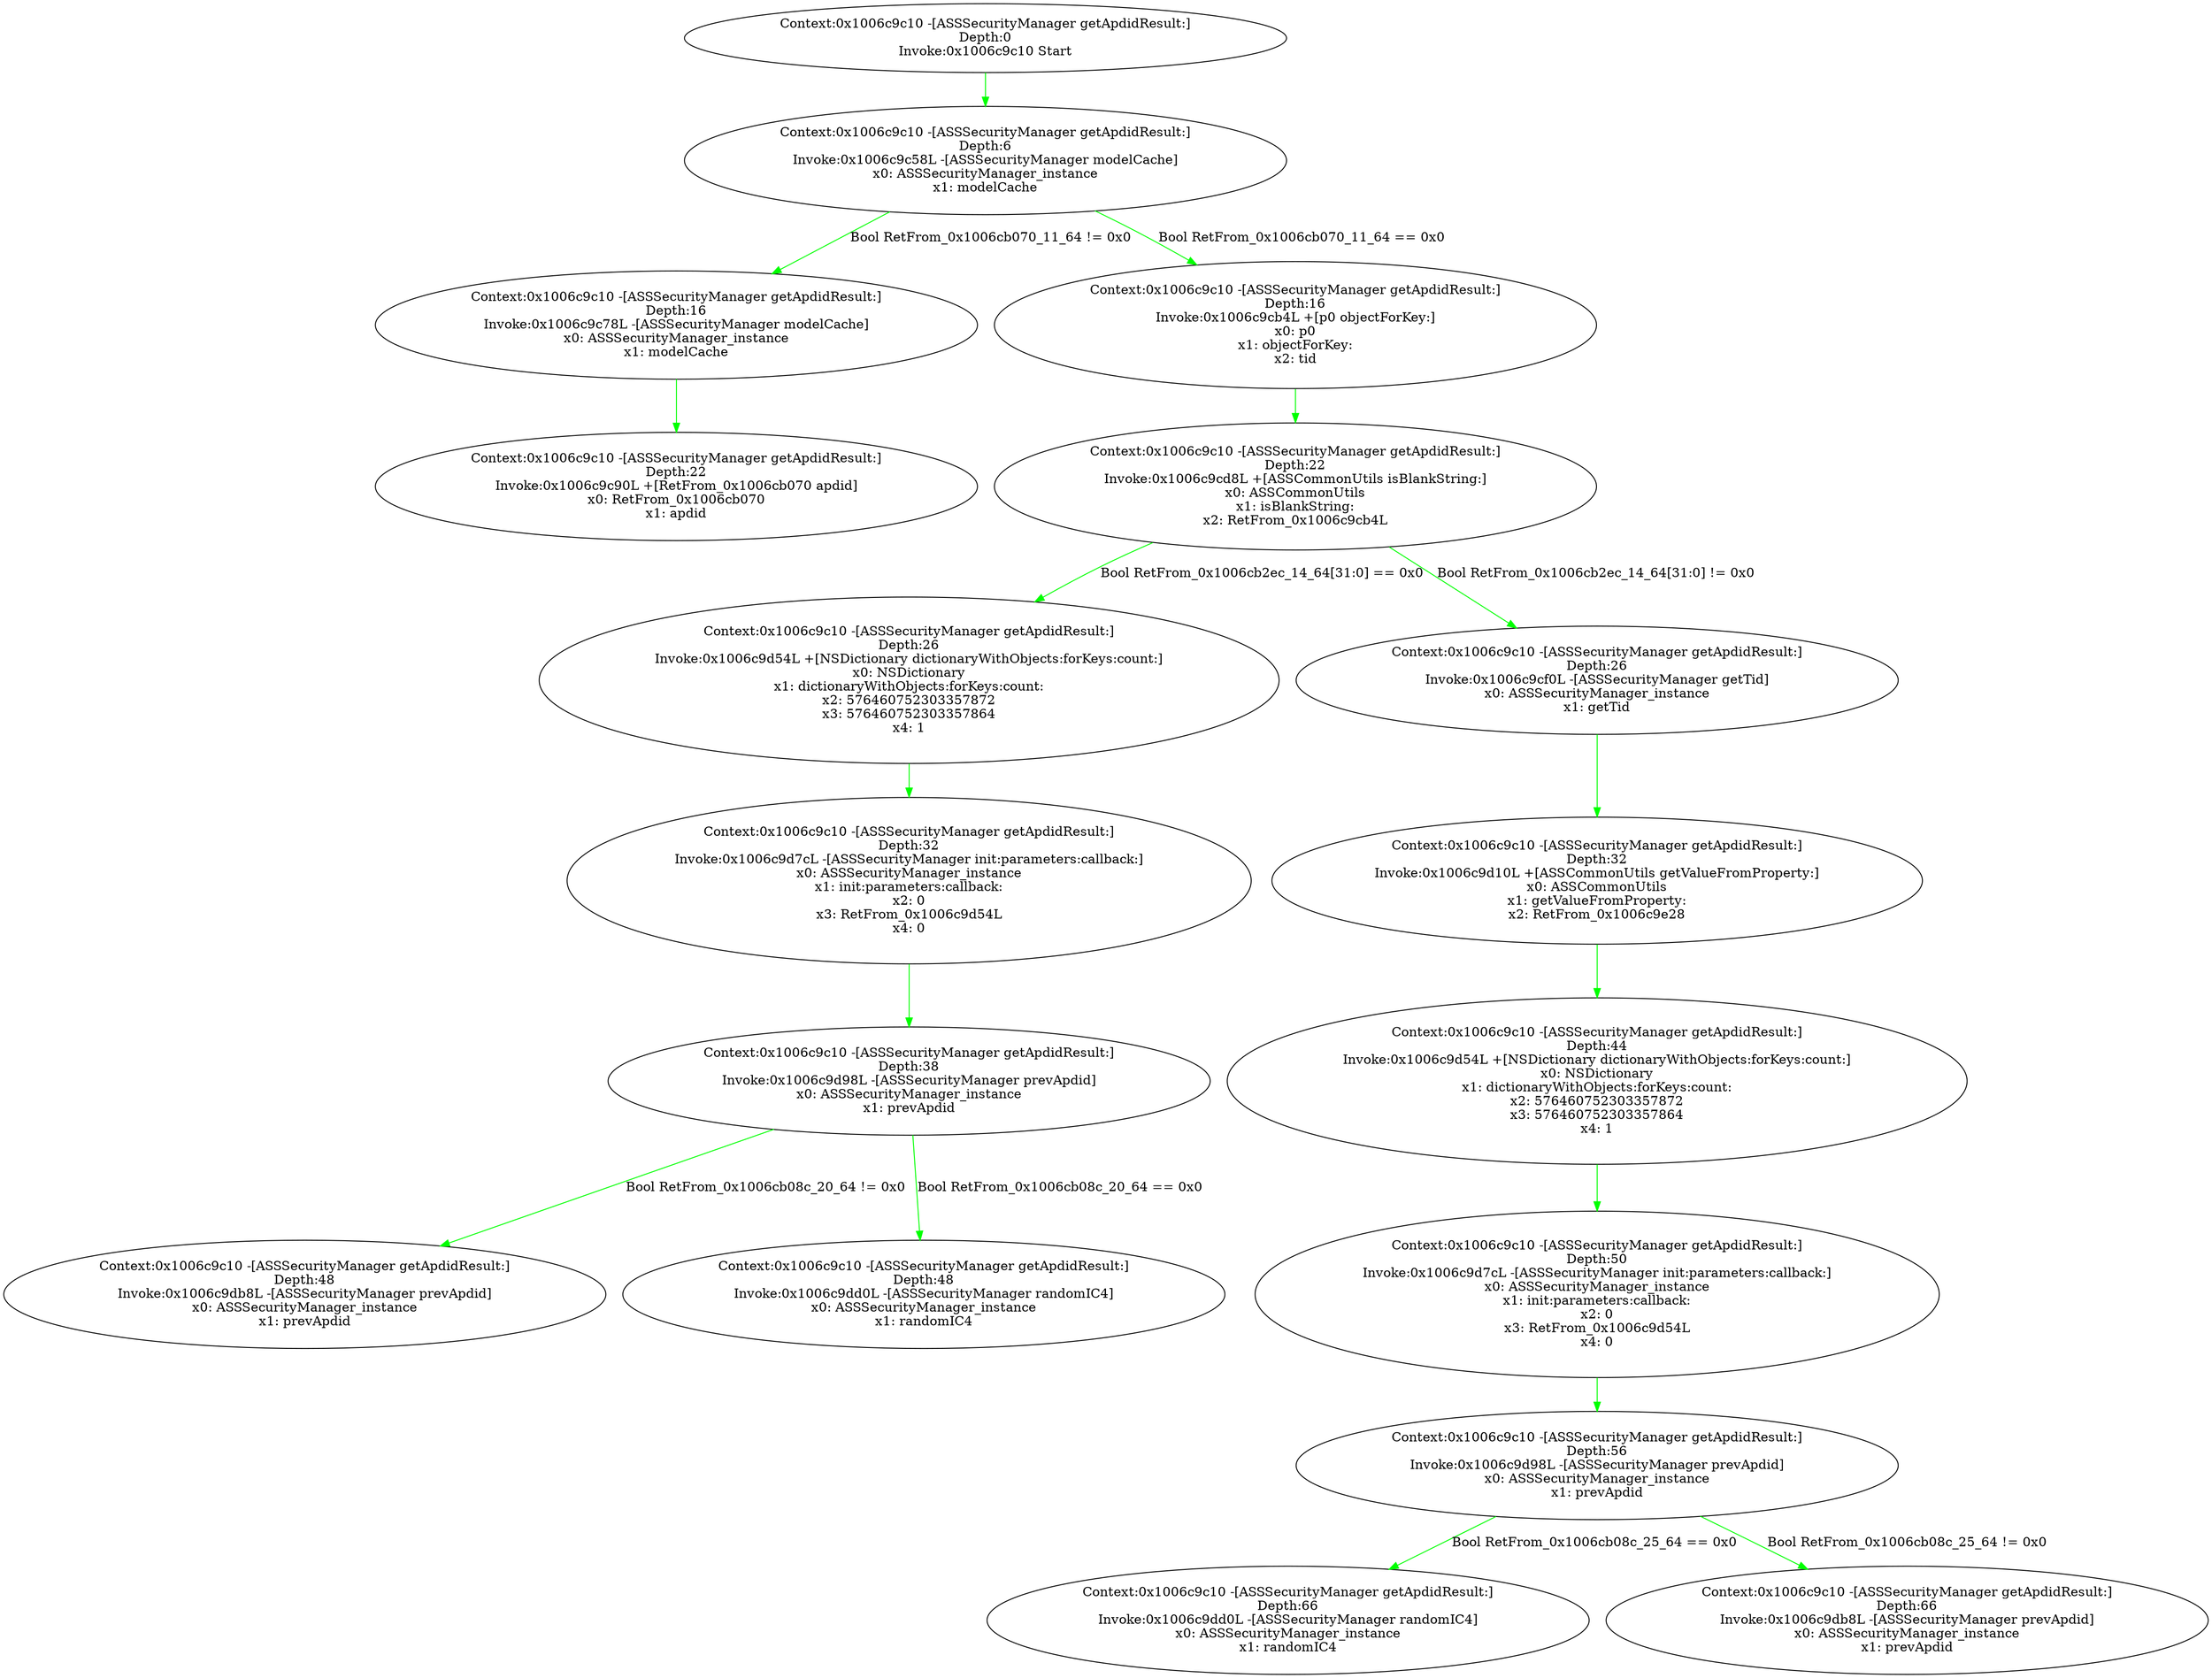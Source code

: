 strict digraph  {
	"Context:0x1006c9c10 -[ASSSecurityManager getApdidResult:]
Depth:48
Invoke:0x1006c9db8L -[ASSSecurityManager prevApdid]
x0: ASSSecurityManager_\
instance
x1: prevApdid
"	 [context=4302085136,
		des="-[ASSSecurityManager prevApdid]"];
	"Context:0x1006c9c10 -[ASSSecurityManager getApdidResult:]
Depth:32
Invoke:0x1006c9d7cL -[ASSSecurityManager init:parameters:callback:]
\
x0: ASSSecurityManager_instance
x1: init:parameters:callback:
x2: 0
x3: RetFrom_0x1006c9d54L
x4: 0
"	 [context=4302085136,
		des="-[ASSSecurityManager init:parameters:callback:]"];
	"Context:0x1006c9c10 -[ASSSecurityManager getApdidResult:]
Depth:38
Invoke:0x1006c9d98L -[ASSSecurityManager prevApdid]
x0: ASSSecurityManager_\
instance
x1: prevApdid
"	 [context=4302085136,
		des="-[ASSSecurityManager prevApdid]"];
	"Context:0x1006c9c10 -[ASSSecurityManager getApdidResult:]
Depth:32
Invoke:0x1006c9d7cL -[ASSSecurityManager init:parameters:callback:]
\
x0: ASSSecurityManager_instance
x1: init:parameters:callback:
x2: 0
x3: RetFrom_0x1006c9d54L
x4: 0
" -> "Context:0x1006c9c10 -[ASSSecurityManager getApdidResult:]
Depth:38
Invoke:0x1006c9d98L -[ASSSecurityManager prevApdid]
x0: ASSSecurityManager_\
instance
x1: prevApdid
"	 [color=green];
	"Context:0x1006c9c10 -[ASSSecurityManager getApdidResult:]
Depth:6
Invoke:0x1006c9c58L -[ASSSecurityManager modelCache]
x0: ASSSecurityManager_\
instance
x1: modelCache
"	 [context=4302085136,
		des="-[ASSSecurityManager modelCache]"];
	"Context:0x1006c9c10 -[ASSSecurityManager getApdidResult:]
Depth:16
Invoke:0x1006c9c78L -[ASSSecurityManager modelCache]
x0: ASSSecurityManager_\
instance
x1: modelCache
"	 [context=4302085136,
		des="-[ASSSecurityManager modelCache]"];
	"Context:0x1006c9c10 -[ASSSecurityManager getApdidResult:]
Depth:6
Invoke:0x1006c9c58L -[ASSSecurityManager modelCache]
x0: ASSSecurityManager_\
instance
x1: modelCache
" -> "Context:0x1006c9c10 -[ASSSecurityManager getApdidResult:]
Depth:16
Invoke:0x1006c9c78L -[ASSSecurityManager modelCache]
x0: ASSSecurityManager_\
instance
x1: modelCache
"	 [color=green,
		label="Bool RetFrom_0x1006cb070_11_64 != 0x0"];
	"Context:0x1006c9c10 -[ASSSecurityManager getApdidResult:]
Depth:16
Invoke:0x1006c9cb4L +[p0 objectForKey:]
x0: p0
x1: objectForKey:
\
x2: tid
"	 [context=4302085136,
		des="+[p0 objectForKey:]"];
	"Context:0x1006c9c10 -[ASSSecurityManager getApdidResult:]
Depth:6
Invoke:0x1006c9c58L -[ASSSecurityManager modelCache]
x0: ASSSecurityManager_\
instance
x1: modelCache
" -> "Context:0x1006c9c10 -[ASSSecurityManager getApdidResult:]
Depth:16
Invoke:0x1006c9cb4L +[p0 objectForKey:]
x0: p0
x1: objectForKey:
\
x2: tid
"	 [color=green,
		label="Bool RetFrom_0x1006cb070_11_64 == 0x0"];
	"Context:0x1006c9c10 -[ASSSecurityManager getApdidResult:]
Depth:48
Invoke:0x1006c9dd0L -[ASSSecurityManager randomIC4]
x0: ASSSecurityManager_\
instance
x1: randomIC4
"	 [context=4302085136,
		des="-[ASSSecurityManager randomIC4]"];
	"Context:0x1006c9c10 -[ASSSecurityManager getApdidResult:]
Depth:26
Invoke:0x1006c9d54L +[NSDictionary dictionaryWithObjects:forKeys:\
count:]
x0: NSDictionary
x1: dictionaryWithObjects:forKeys:count:
x2: 576460752303357872
x3: 576460752303357864
x4: 1
"	 [context=4302085136,
		des="+[NSDictionary dictionaryWithObjects:forKeys:count:]"];
	"Context:0x1006c9c10 -[ASSSecurityManager getApdidResult:]
Depth:26
Invoke:0x1006c9d54L +[NSDictionary dictionaryWithObjects:forKeys:\
count:]
x0: NSDictionary
x1: dictionaryWithObjects:forKeys:count:
x2: 576460752303357872
x3: 576460752303357864
x4: 1
" -> "Context:0x1006c9c10 -[ASSSecurityManager getApdidResult:]
Depth:32
Invoke:0x1006c9d7cL -[ASSSecurityManager init:parameters:callback:]
\
x0: ASSSecurityManager_instance
x1: init:parameters:callback:
x2: 0
x3: RetFrom_0x1006c9d54L
x4: 0
"	 [color=green];
	"Context:0x1006c9c10 -[ASSSecurityManager getApdidResult:]
Depth:22
Invoke:0x1006c9c90L +[RetFrom_0x1006cb070 apdid]
x0: RetFrom_\
0x1006cb070
x1: apdid
"	 [context=4302085136,
		des="+[RetFrom_0x1006cb070 apdid]"];
	"Context:0x1006c9c10 -[ASSSecurityManager getApdidResult:]
Depth:16
Invoke:0x1006c9c78L -[ASSSecurityManager modelCache]
x0: ASSSecurityManager_\
instance
x1: modelCache
" -> "Context:0x1006c9c10 -[ASSSecurityManager getApdidResult:]
Depth:22
Invoke:0x1006c9c90L +[RetFrom_0x1006cb070 apdid]
x0: RetFrom_\
0x1006cb070
x1: apdid
"	 [color=green];
	"Context:0x1006c9c10 -[ASSSecurityManager getApdidResult:]
Depth:50
Invoke:0x1006c9d7cL -[ASSSecurityManager init:parameters:callback:]
\
x0: ASSSecurityManager_instance
x1: init:parameters:callback:
x2: 0
x3: RetFrom_0x1006c9d54L
x4: 0
"	 [context=4302085136,
		des="-[ASSSecurityManager init:parameters:callback:]"];
	"Context:0x1006c9c10 -[ASSSecurityManager getApdidResult:]
Depth:56
Invoke:0x1006c9d98L -[ASSSecurityManager prevApdid]
x0: ASSSecurityManager_\
instance
x1: prevApdid
"	 [context=4302085136,
		des="-[ASSSecurityManager prevApdid]"];
	"Context:0x1006c9c10 -[ASSSecurityManager getApdidResult:]
Depth:50
Invoke:0x1006c9d7cL -[ASSSecurityManager init:parameters:callback:]
\
x0: ASSSecurityManager_instance
x1: init:parameters:callback:
x2: 0
x3: RetFrom_0x1006c9d54L
x4: 0
" -> "Context:0x1006c9c10 -[ASSSecurityManager getApdidResult:]
Depth:56
Invoke:0x1006c9d98L -[ASSSecurityManager prevApdid]
x0: ASSSecurityManager_\
instance
x1: prevApdid
"	 [color=green];
	"Context:0x1006c9c10 -[ASSSecurityManager getApdidResult:]
Depth:66
Invoke:0x1006c9dd0L -[ASSSecurityManager randomIC4]
x0: ASSSecurityManager_\
instance
x1: randomIC4
"	 [context=4302085136,
		des="-[ASSSecurityManager randomIC4]"];
	"Context:0x1006c9c10 -[ASSSecurityManager getApdidResult:]
Depth:56
Invoke:0x1006c9d98L -[ASSSecurityManager prevApdid]
x0: ASSSecurityManager_\
instance
x1: prevApdid
" -> "Context:0x1006c9c10 -[ASSSecurityManager getApdidResult:]
Depth:66
Invoke:0x1006c9dd0L -[ASSSecurityManager randomIC4]
x0: ASSSecurityManager_\
instance
x1: randomIC4
"	 [color=green,
		label="Bool RetFrom_0x1006cb08c_25_64 == 0x0"];
	"Context:0x1006c9c10 -[ASSSecurityManager getApdidResult:]
Depth:66
Invoke:0x1006c9db8L -[ASSSecurityManager prevApdid]
x0: ASSSecurityManager_\
instance
x1: prevApdid
"	 [context=4302085136,
		des="-[ASSSecurityManager prevApdid]"];
	"Context:0x1006c9c10 -[ASSSecurityManager getApdidResult:]
Depth:56
Invoke:0x1006c9d98L -[ASSSecurityManager prevApdid]
x0: ASSSecurityManager_\
instance
x1: prevApdid
" -> "Context:0x1006c9c10 -[ASSSecurityManager getApdidResult:]
Depth:66
Invoke:0x1006c9db8L -[ASSSecurityManager prevApdid]
x0: ASSSecurityManager_\
instance
x1: prevApdid
"	 [color=green,
		label="Bool RetFrom_0x1006cb08c_25_64 != 0x0"];
	"Context:0x1006c9c10 -[ASSSecurityManager getApdidResult:]
Depth:26
Invoke:0x1006c9cf0L -[ASSSecurityManager getTid]
x0: ASSSecurityManager_\
instance
x1: getTid
"	 [context=4302085136,
		des="-[ASSSecurityManager getTid]"];
	"Context:0x1006c9c10 -[ASSSecurityManager getApdidResult:]
Depth:32
Invoke:0x1006c9d10L +[ASSCommonUtils getValueFromProperty:]
x0: \
ASSCommonUtils
x1: getValueFromProperty:
x2: RetFrom_0x1006c9e28
"	 [context=4302085136,
		des="+[ASSCommonUtils getValueFromProperty:]"];
	"Context:0x1006c9c10 -[ASSSecurityManager getApdidResult:]
Depth:26
Invoke:0x1006c9cf0L -[ASSSecurityManager getTid]
x0: ASSSecurityManager_\
instance
x1: getTid
" -> "Context:0x1006c9c10 -[ASSSecurityManager getApdidResult:]
Depth:32
Invoke:0x1006c9d10L +[ASSCommonUtils getValueFromProperty:]
x0: \
ASSCommonUtils
x1: getValueFromProperty:
x2: RetFrom_0x1006c9e28
"	 [color=green];
	"Context:0x1006c9c10 -[ASSSecurityManager getApdidResult:]
Depth:38
Invoke:0x1006c9d98L -[ASSSecurityManager prevApdid]
x0: ASSSecurityManager_\
instance
x1: prevApdid
" -> "Context:0x1006c9c10 -[ASSSecurityManager getApdidResult:]
Depth:48
Invoke:0x1006c9db8L -[ASSSecurityManager prevApdid]
x0: ASSSecurityManager_\
instance
x1: prevApdid
"	 [color=green,
		label="Bool RetFrom_0x1006cb08c_20_64 != 0x0"];
	"Context:0x1006c9c10 -[ASSSecurityManager getApdidResult:]
Depth:38
Invoke:0x1006c9d98L -[ASSSecurityManager prevApdid]
x0: ASSSecurityManager_\
instance
x1: prevApdid
" -> "Context:0x1006c9c10 -[ASSSecurityManager getApdidResult:]
Depth:48
Invoke:0x1006c9dd0L -[ASSSecurityManager randomIC4]
x0: ASSSecurityManager_\
instance
x1: randomIC4
"	 [color=green,
		label="Bool RetFrom_0x1006cb08c_20_64 == 0x0"];
	"Context:0x1006c9c10 -[ASSSecurityManager getApdidResult:]
Depth:44
Invoke:0x1006c9d54L +[NSDictionary dictionaryWithObjects:forKeys:\
count:]
x0: NSDictionary
x1: dictionaryWithObjects:forKeys:count:
x2: 576460752303357872
x3: 576460752303357864
x4: 1
"	 [context=4302085136,
		des="+[NSDictionary dictionaryWithObjects:forKeys:count:]"];
	"Context:0x1006c9c10 -[ASSSecurityManager getApdidResult:]
Depth:44
Invoke:0x1006c9d54L +[NSDictionary dictionaryWithObjects:forKeys:\
count:]
x0: NSDictionary
x1: dictionaryWithObjects:forKeys:count:
x2: 576460752303357872
x3: 576460752303357864
x4: 1
" -> "Context:0x1006c9c10 -[ASSSecurityManager getApdidResult:]
Depth:50
Invoke:0x1006c9d7cL -[ASSSecurityManager init:parameters:callback:]
\
x0: ASSSecurityManager_instance
x1: init:parameters:callback:
x2: 0
x3: RetFrom_0x1006c9d54L
x4: 0
"	 [color=green];
	"Context:0x1006c9c10 -[ASSSecurityManager getApdidResult:]
Depth:22
Invoke:0x1006c9cd8L +[ASSCommonUtils isBlankString:]
x0: ASSCommonUtils
\
x1: isBlankString:
x2: RetFrom_0x1006c9cb4L
"	 [context=4302085136,
		des="+[ASSCommonUtils isBlankString:]"];
	"Context:0x1006c9c10 -[ASSSecurityManager getApdidResult:]
Depth:22
Invoke:0x1006c9cd8L +[ASSCommonUtils isBlankString:]
x0: ASSCommonUtils
\
x1: isBlankString:
x2: RetFrom_0x1006c9cb4L
" -> "Context:0x1006c9c10 -[ASSSecurityManager getApdidResult:]
Depth:26
Invoke:0x1006c9d54L +[NSDictionary dictionaryWithObjects:forKeys:\
count:]
x0: NSDictionary
x1: dictionaryWithObjects:forKeys:count:
x2: 576460752303357872
x3: 576460752303357864
x4: 1
"	 [color=green,
		label="Bool RetFrom_0x1006cb2ec_14_64[31:0] == 0x0"];
	"Context:0x1006c9c10 -[ASSSecurityManager getApdidResult:]
Depth:22
Invoke:0x1006c9cd8L +[ASSCommonUtils isBlankString:]
x0: ASSCommonUtils
\
x1: isBlankString:
x2: RetFrom_0x1006c9cb4L
" -> "Context:0x1006c9c10 -[ASSSecurityManager getApdidResult:]
Depth:26
Invoke:0x1006c9cf0L -[ASSSecurityManager getTid]
x0: ASSSecurityManager_\
instance
x1: getTid
"	 [color=green,
		label="Bool RetFrom_0x1006cb2ec_14_64[31:0] != 0x0"];
	"Context:0x1006c9c10 -[ASSSecurityManager getApdidResult:]
Depth:32
Invoke:0x1006c9d10L +[ASSCommonUtils getValueFromProperty:]
x0: \
ASSCommonUtils
x1: getValueFromProperty:
x2: RetFrom_0x1006c9e28
" -> "Context:0x1006c9c10 -[ASSSecurityManager getApdidResult:]
Depth:44
Invoke:0x1006c9d54L +[NSDictionary dictionaryWithObjects:forKeys:\
count:]
x0: NSDictionary
x1: dictionaryWithObjects:forKeys:count:
x2: 576460752303357872
x3: 576460752303357864
x4: 1
"	 [color=green];
	"Context:0x1006c9c10 -[ASSSecurityManager getApdidResult:]
Depth:0
Invoke:0x1006c9c10 Start
"	 [context=4302085136,
		des=Start];
	"Context:0x1006c9c10 -[ASSSecurityManager getApdidResult:]
Depth:0
Invoke:0x1006c9c10 Start
" -> "Context:0x1006c9c10 -[ASSSecurityManager getApdidResult:]
Depth:6
Invoke:0x1006c9c58L -[ASSSecurityManager modelCache]
x0: ASSSecurityManager_\
instance
x1: modelCache
"	 [color=green];
	"Context:0x1006c9c10 -[ASSSecurityManager getApdidResult:]
Depth:16
Invoke:0x1006c9cb4L +[p0 objectForKey:]
x0: p0
x1: objectForKey:
\
x2: tid
" -> "Context:0x1006c9c10 -[ASSSecurityManager getApdidResult:]
Depth:22
Invoke:0x1006c9cd8L +[ASSCommonUtils isBlankString:]
x0: ASSCommonUtils
\
x1: isBlankString:
x2: RetFrom_0x1006c9cb4L
"	 [color=green];
}
